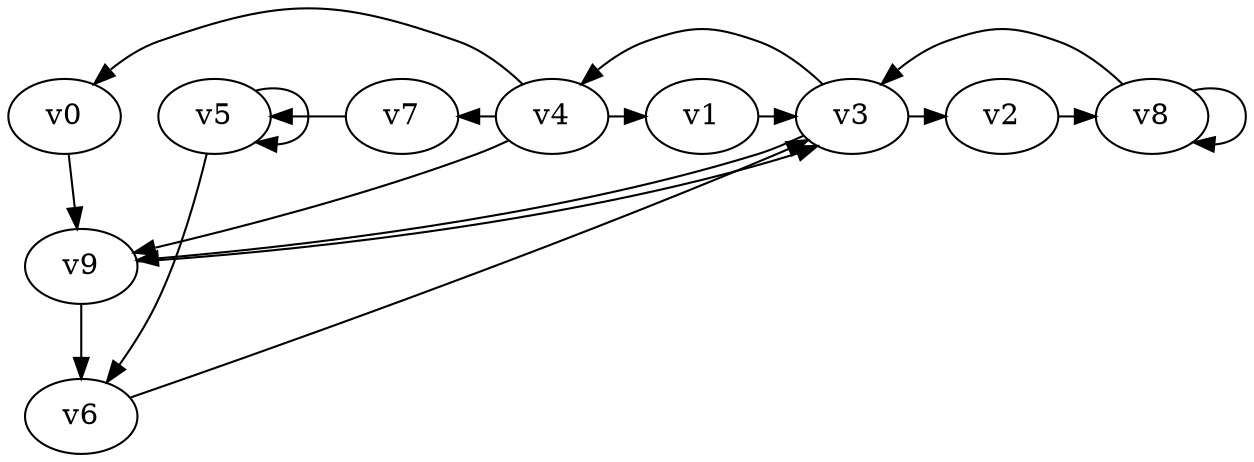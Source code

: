 // Benchmark game 1 - 10 vertices
digraph G {
    v0 [name="v0", player=0];
    v1 [name="v1", player=0];
    v2 [name="v2", player=1];
    v3 [name="v3", player=0, target=1];
    v4 [name="v4", player=0];
    v5 [name="v5", player=0];
    v6 [name="v6", player=0];
    v7 [name="v7", player=0];
    v8 [name="v8", player=1];
    v9 [name="v9", player=0];

    v0 -> v9;
    v1 -> v3 [constraint="time >= 12"];
    v2 -> v8 [constraint="time == 14"];
    v3 -> v9;
    v4 -> v0 [constraint="time >= 3"];
    v5 -> v6 [constraint="time == 4"];
    v6 -> v3 [constraint="(time % 2 == 1) || (time % 3 == 1)"];
    v7 -> v5 [constraint="time % 2 == 1"];
    v8 -> v8;
    v9 -> v6;
    v4 -> v9 [constraint="time <= 16"];
    v9 -> v3 [constraint="time >= 1"];
    v3 -> v4 [constraint="(time >= 2) && (time <= 21)"];
    v4 -> v7 [constraint="time % 4 == 1"];
    v5 -> v5;
    v4 -> v1 [constraint="time % 3 == 2"];
    v3 -> v2 [constraint="time == 8"];
    v8 -> v3 [constraint="time % 2 == 0"];
}
